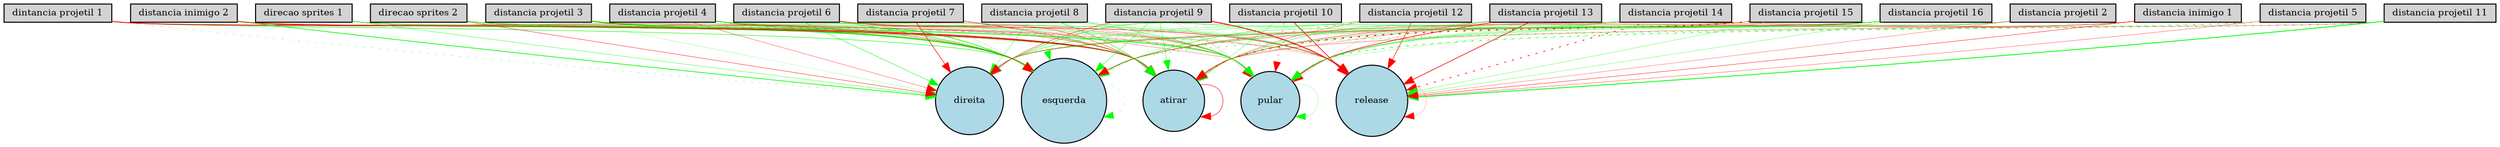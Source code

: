 digraph {
	node [fontsize=9 height=0.2 shape=circle width=0.2]
	"dintancia projetil 1" [fillcolor=lightgray shape=box style=filled]
	"distancia projetil 2" [fillcolor=lightgray shape=box style=filled]
	"distancia projetil 3" [fillcolor=lightgray shape=box style=filled]
	"distancia projetil 4" [fillcolor=lightgray shape=box style=filled]
	"distancia projetil 5" [fillcolor=lightgray shape=box style=filled]
	"distancia projetil 6" [fillcolor=lightgray shape=box style=filled]
	"distancia projetil 7" [fillcolor=lightgray shape=box style=filled]
	"distancia projetil 8" [fillcolor=lightgray shape=box style=filled]
	"distancia projetil 9" [fillcolor=lightgray shape=box style=filled]
	"distancia projetil 10" [fillcolor=lightgray shape=box style=filled]
	"distancia projetil 11" [fillcolor=lightgray shape=box style=filled]
	"distancia projetil 12" [fillcolor=lightgray shape=box style=filled]
	"distancia projetil 13" [fillcolor=lightgray shape=box style=filled]
	"distancia projetil 14" [fillcolor=lightgray shape=box style=filled]
	"distancia projetil 15" [fillcolor=lightgray shape=box style=filled]
	"distancia projetil 16" [fillcolor=lightgray shape=box style=filled]
	"distancia inimigo 1" [fillcolor=lightgray shape=box style=filled]
	"distancia inimigo 2" [fillcolor=lightgray shape=box style=filled]
	"direcao sprites 1" [fillcolor=lightgray shape=box style=filled]
	"direcao sprites 2" [fillcolor=lightgray shape=box style=filled]
	esquerda [fillcolor=lightblue style=filled]
	direita [fillcolor=lightblue style=filled]
	pular [fillcolor=lightblue style=filled]
	atirar [fillcolor=lightblue style=filled]
	release [fillcolor=lightblue style=filled]
	"dintancia projetil 1" -> esquerda [color=green penwidth=0.460898347359 style=solid]
	"distancia projetil 16" -> atirar [color=green penwidth=0.348658188919 style=solid]
	"distancia projetil 15" -> pular [color=red penwidth=0.11552647298 style=solid]
	"distancia inimigo 2" -> direita [color=green penwidth=0.679849552168 style=solid]
	"distancia projetil 13" -> atirar [color=red penwidth=0.210081036005 style=solid]
	"distancia projetil 8" -> direita [color=green penwidth=0.263576533589 style=solid]
	"distancia projetil 12" -> release [color=red penwidth=0.488271312312 style=solid]
	"distancia projetil 10" -> atirar [color=green penwidth=0.244562231812 style=solid]
	"distancia projetil 16" -> esquerda [color=green penwidth=0.411423231526 style=solid]
	"distancia inimigo 2" -> pular [color=red penwidth=0.223689164831 style=dotted]
	"distancia projetil 6" -> direita [color=green penwidth=0.385108063649 style=solid]
	"distancia projetil 3" -> direita [color=green penwidth=0.140266499479 style=solid]
	"direcao sprites 1" -> esquerda [color=green penwidth=0.182926519473 style=solid]
	"distancia projetil 14" -> esquerda [color=green penwidth=0.17307267616 style=solid]
	"distancia projetil 12" -> atirar [color=red penwidth=0.261515362372 style=solid]
	"distancia projetil 11" -> pular [color=green penwidth=0.683022560705 style=dotted]
	"distancia projetil 6" -> pular [color=green penwidth=0.365389226145 style=solid]
	"distancia projetil 2" -> atirar [color=red penwidth=0.101198413636 style=solid]
	"distancia projetil 9" -> atirar [color=green penwidth=0.346731174952 style=solid]
	"distancia projetil 4" -> direita [color=red penwidth=0.263726534074 style=solid]
	"distancia projetil 2" -> release [color=red penwidth=0.232321254605 style=solid]
	"distancia projetil 3" -> release [color=green penwidth=0.18914426836 style=solid]
	"direcao sprites 2" -> pular [color=green penwidth=0.572333153391 style=solid]
	"direcao sprites 1" -> atirar [color=green penwidth=0.339851567256 style=solid]
	"distancia inimigo 1" -> esquerda [color=red penwidth=0.317229688721 style=solid]
	"distancia projetil 12" -> esquerda [color=red penwidth=0.326266294275 style=dotted]
	"distancia inimigo 1" -> release [color=red penwidth=0.365973742231 style=solid]
	"distancia projetil 7" -> esquerda [color=red penwidth=0.100246810387 style=solid]
	"dintancia projetil 1" -> direita [color=green penwidth=0.22928716571 style=dotted]
	"distancia projetil 16" -> release [color=green penwidth=0.243809314046 style=solid]
	"distancia projetil 15" -> direita [color=green penwidth=0.285897826834 style=solid]
	"distancia projetil 13" -> pular [color=red penwidth=0.611940582455 style=solid]
	"distancia projetil 8" -> pular [color=green penwidth=0.392900128886 style=solid]
	pular -> pular [color=green penwidth=0.155737782329 style=solid]
	"distancia projetil 7" -> atirar [color=red penwidth=0.335362234313 style=solid]
	"distancia projetil 10" -> esquerda [color=green penwidth=0.153616637217 style=solid]
	"distancia projetil 5" -> esquerda [color=green penwidth=0.494029639876 style=dotted]
	"distancia projetil 2" -> pular [color=green penwidth=0.33036372837 style=solid]
	"dintancia projetil 1" -> pular [color=red penwidth=0.271707574985 style=solid]
	"distancia projetil 16" -> direita [color=red penwidth=0.363385074783 style=solid]
	"direcao sprites 2" -> release [color=red penwidth=0.206757506246 style=dotted]
	"distancia inimigo 2" -> atirar [color=red penwidth=0.802185704154 style=solid]
	"distancia projetil 13" -> direita [color=green penwidth=0.195247621153 style=solid]
	"distancia projetil 3" -> esquerda [color=green penwidth=1.0872182343 style=solid]
	"distancia projetil 14" -> direita [color=green penwidth=0.253053434794 style=solid]
	"distancia projetil 7" -> release [color=green penwidth=0.119770356529 style=solid]
	"distancia projetil 6" -> atirar [color=red penwidth=0.28821194887 style=solid]
	"distancia projetil 9" -> pular [color=red penwidth=0.134005853523 style=solid]
	"distancia projetil 4" -> pular [color=red penwidth=0.29028692833 style=solid]
	"distancia projetil 3" -> atirar [color=red penwidth=0.194366426789 style=solid]
	"direcao sprites 2" -> atirar [color=green penwidth=0.262956883358 style=solid]
	"direcao sprites 1" -> pular [color=green penwidth=0.342324347883 style=solid]
	"distancia projetil 14" -> pular [color=green penwidth=0.153368957269 style=solid]
	"distancia inimigo 1" -> atirar [color=red penwidth=0.293759816318 style=solid]
	"distancia projetil 12" -> direita [color=green penwidth=0.40279822322 style=solid]
	"distancia projetil 10" -> release [color=red penwidth=0.64975836843 style=solid]
	"distancia projetil 11" -> release [color=green penwidth=0.798066494638 style=solid]
	"distancia projetil 5" -> release [color=red penwidth=0.26353991371 style=solid]
	"distancia projetil 6" -> release [color=red penwidth=0.521301906545 style=solid]
	"distancia projetil 9" -> direita [color=red penwidth=0.36038746484 style=solid]
	"direcao sprites 2" -> esquerda [color=red penwidth=0.211088513594 style=solid]
	"distancia projetil 15" -> esquerda [color=red penwidth=0.194979359486 style=solid]
	"distancia projetil 8" -> atirar [color=green penwidth=0.465718875955 style=solid]
	"distancia projetil 7" -> pular [color=red penwidth=0.229805919429 style=solid]
	"distancia projetil 10" -> direita [color=red penwidth=0.173435331505 style=dotted]
	"distancia projetil 5" -> atirar [color=green penwidth=0.104031246158 style=solid]
	"distancia projetil 9" -> release [color=red penwidth=0.923339599011 style=solid]
	"distancia projetil 4" -> release [color=green penwidth=0.443433846948 style=solid]
	"dintancia projetil 1" -> atirar [color=red penwidth=0.785067394479 style=solid]
	"distancia projetil 16" -> pular [color=green penwidth=0.334046170767 style=solid]
	"distancia projetil 15" -> atirar [color=red penwidth=1.05439079281 style=dotted]
	"distancia inimigo 2" -> esquerda [color=red penwidth=0.335447053929 style=solid]
	"distancia projetil 13" -> esquerda [color=green penwidth=0.342050147267 style=solid]
	"distancia projetil 8" -> esquerda [color=green penwidth=0.164699656776 style=solid]
	"distancia projetil 10" -> pular [color=red penwidth=0.374253520168 style=dotted]
	atirar -> atirar [color=red penwidth=0.459557602656 style=solid]
	"distancia projetil 6" -> esquerda [color=green penwidth=0.542918852245 style=solid]
	release -> release [color=red penwidth=0.1498212806 style=solid]
	"distancia projetil 4" -> atirar [color=red penwidth=0.302644335477 style=solid]
	"distancia projetil 3" -> pular [color=red penwidth=0.222900047176 style=solid]
	"distancia projetil 15" -> release [color=green penwidth=0.247055223563 style=solid]
	"direcao sprites 1" -> direita [color=green penwidth=0.312781972058 style=solid]
	esquerda -> esquerda [color=green penwidth=0.164062071835 style=dotted]
	"distancia projetil 14" -> atirar [color=green penwidth=0.357016295667 style=solid]
	"distancia inimigo 1" -> pular [color=green penwidth=0.192191551441 style=solid]
	"distancia projetil 12" -> pular [color=red penwidth=0.101372998522 style=solid]
	"distancia projetil 2" -> direita [color=green penwidth=0.288056792427 style=solid]
	"distancia projetil 11" -> atirar [color=red penwidth=0.230738817421 style=solid]
	"distancia projetil 9" -> esquerda [color=green penwidth=0.341684178132 style=solid]
	"distancia projetil 4" -> esquerda [color=green penwidth=0.62310382734 style=solid]
	"direcao sprites 2" -> direita [color=red penwidth=0.358120562488 style=solid]
	"distancia inimigo 2" -> release [color=green penwidth=0.168069308707 style=solid]
	"direcao sprites 1" -> release [color=red penwidth=0.139119565409 style=solid]
	"distancia projetil 13" -> release [color=red penwidth=0.619672922461 style=solid]
	"distancia projetil 14" -> release [color=red penwidth=0.676626435881 style=dotted]
	"distancia projetil 8" -> release [color=red penwidth=0.106111176018 style=solid]
	"distancia projetil 7" -> direita [color=red penwidth=0.540390302731 style=solid]
	"distancia projetil 5" -> pular [color=green penwidth=0.261962946931 style=dotted]
}
